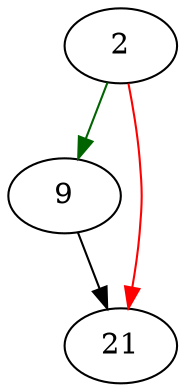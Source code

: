 strict digraph "sqlite3VdbeChangeP5" {
	// Node definitions.
	2 [entry=true];
	9;
	21;

	// Edge definitions.
	2 -> 9 [
		color=darkgreen
		cond=true
	];
	2 -> 21 [
		color=red
		cond=false
	];
	9 -> 21;
}